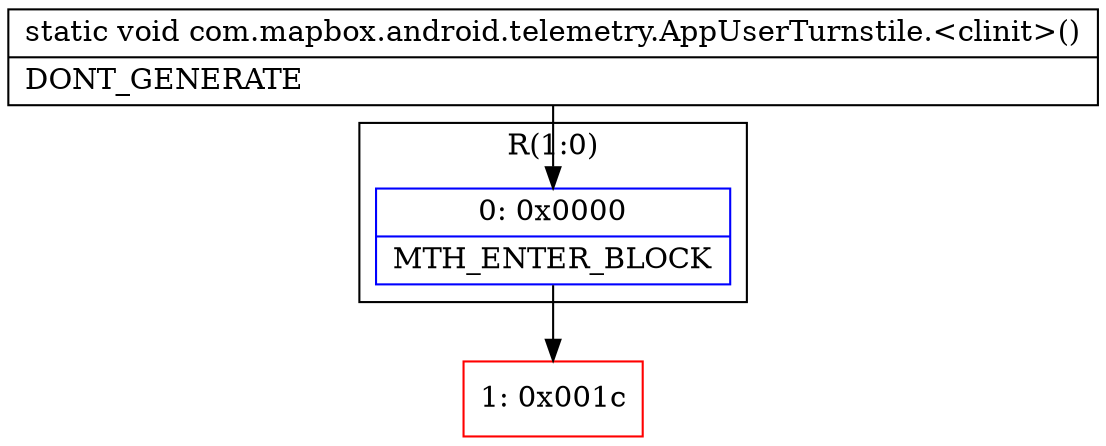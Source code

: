 digraph "CFG forcom.mapbox.android.telemetry.AppUserTurnstile.\<clinit\>()V" {
subgraph cluster_Region_1135785994 {
label = "R(1:0)";
node [shape=record,color=blue];
Node_0 [shape=record,label="{0\:\ 0x0000|MTH_ENTER_BLOCK\l}"];
}
Node_1 [shape=record,color=red,label="{1\:\ 0x001c}"];
MethodNode[shape=record,label="{static void com.mapbox.android.telemetry.AppUserTurnstile.\<clinit\>()  | DONT_GENERATE\l}"];
MethodNode -> Node_0;
Node_0 -> Node_1;
}

